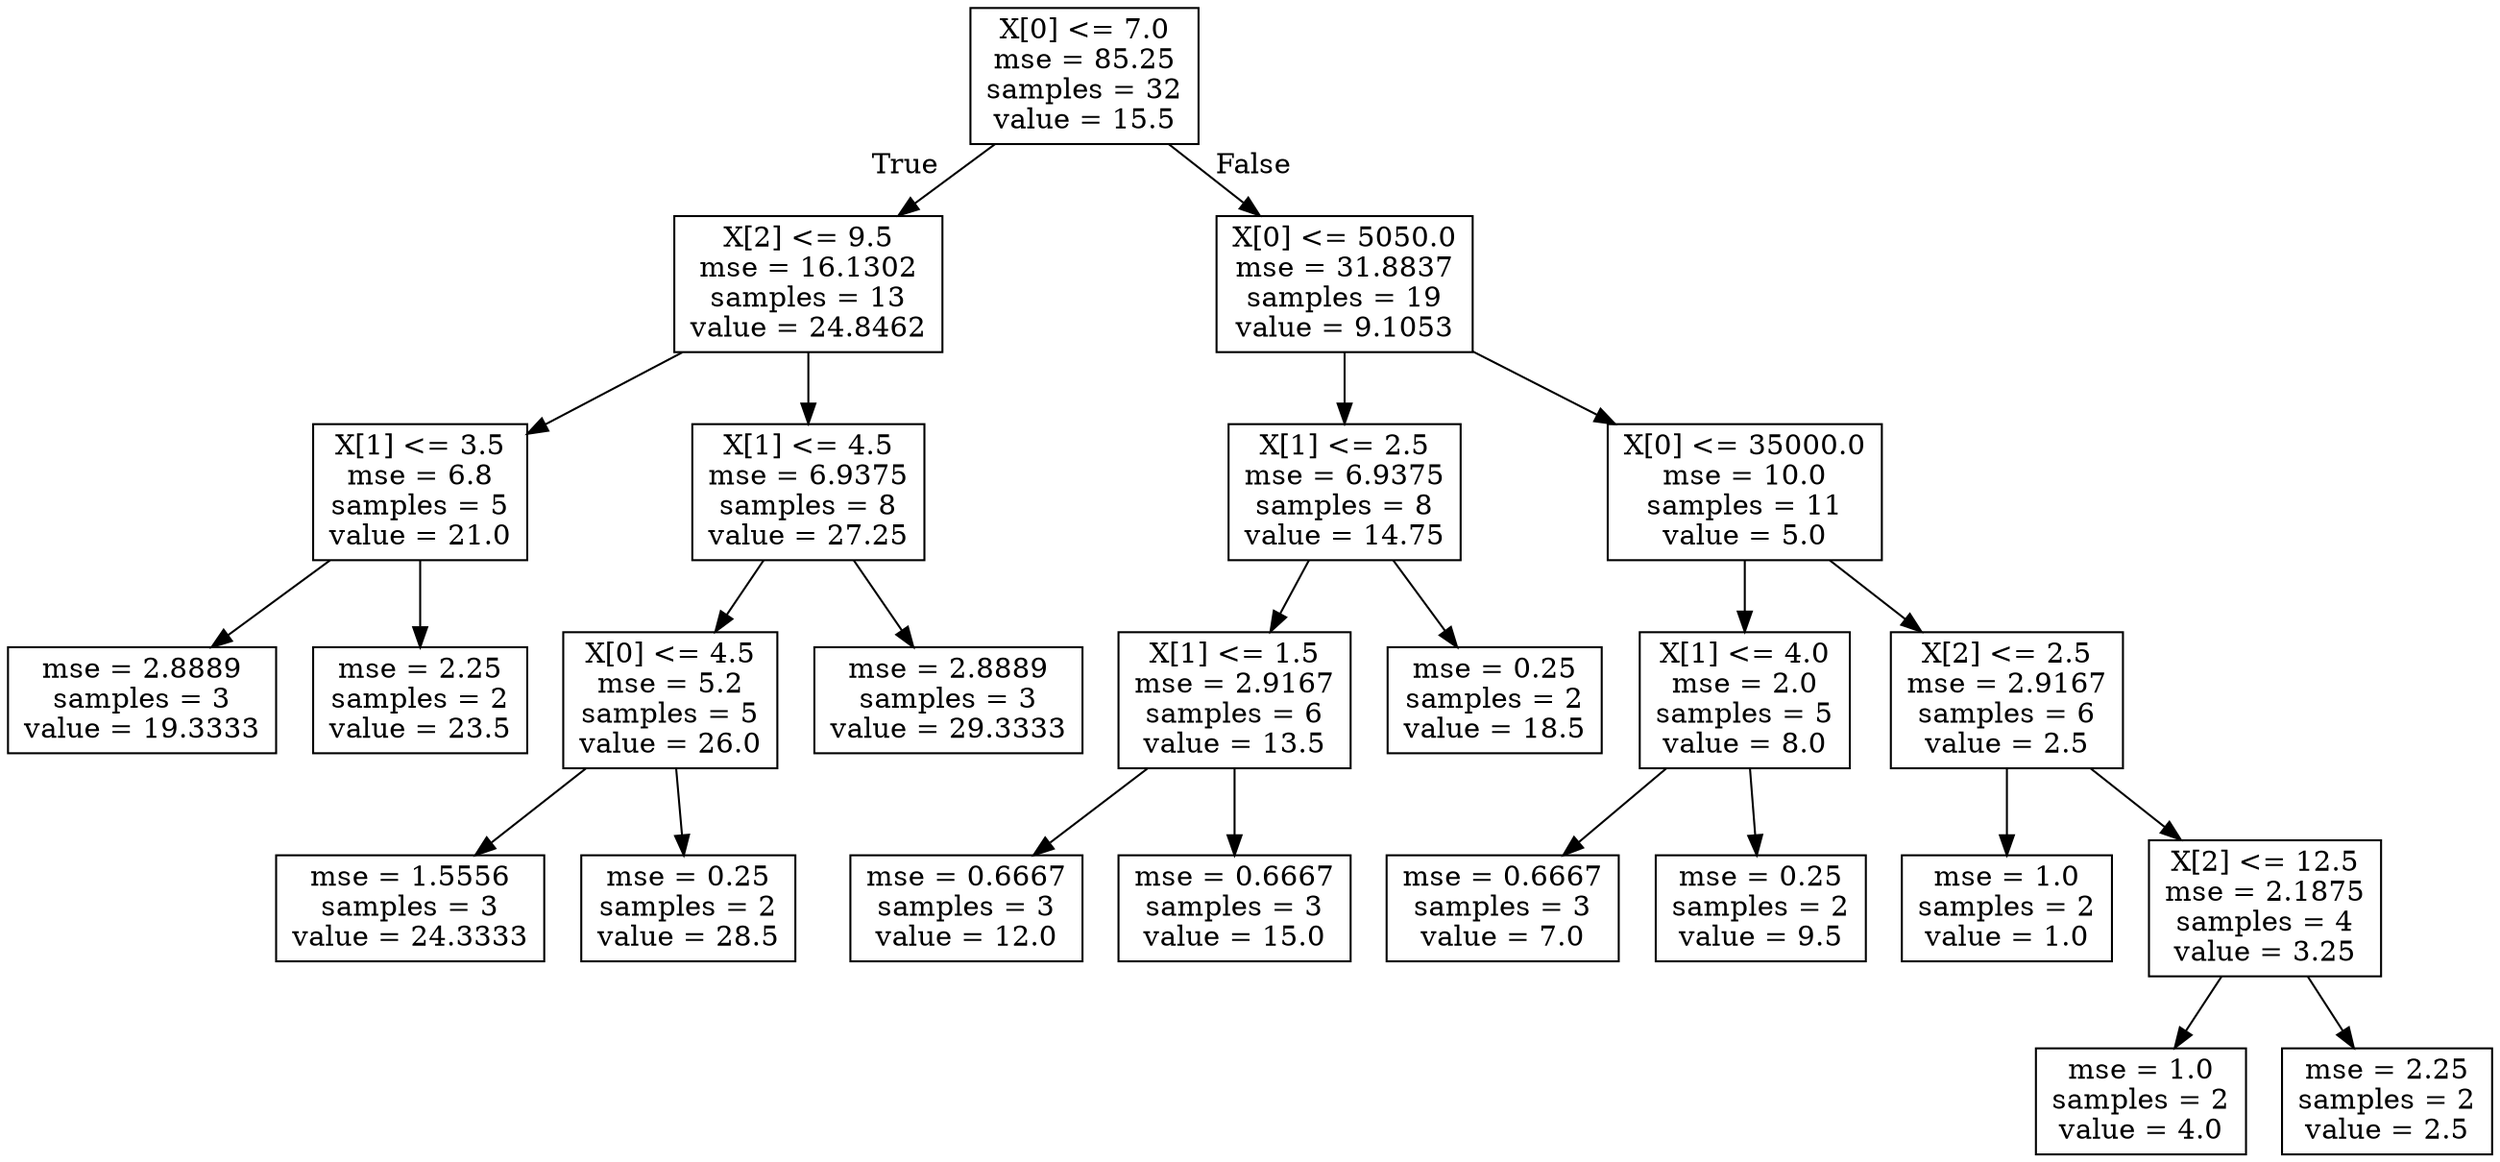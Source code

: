 digraph Tree {
node [shape=box] ;
0 [label="X[0] <= 7.0\nmse = 85.25\nsamples = 32\nvalue = 15.5"] ;
1 [label="X[2] <= 9.5\nmse = 16.1302\nsamples = 13\nvalue = 24.8462"] ;
0 -> 1 [labeldistance=2.5, labelangle=45, headlabel="True"] ;
2 [label="X[1] <= 3.5\nmse = 6.8\nsamples = 5\nvalue = 21.0"] ;
1 -> 2 ;
3 [label="mse = 2.8889\nsamples = 3\nvalue = 19.3333"] ;
2 -> 3 ;
4 [label="mse = 2.25\nsamples = 2\nvalue = 23.5"] ;
2 -> 4 ;
5 [label="X[1] <= 4.5\nmse = 6.9375\nsamples = 8\nvalue = 27.25"] ;
1 -> 5 ;
6 [label="X[0] <= 4.5\nmse = 5.2\nsamples = 5\nvalue = 26.0"] ;
5 -> 6 ;
7 [label="mse = 1.5556\nsamples = 3\nvalue = 24.3333"] ;
6 -> 7 ;
8 [label="mse = 0.25\nsamples = 2\nvalue = 28.5"] ;
6 -> 8 ;
9 [label="mse = 2.8889\nsamples = 3\nvalue = 29.3333"] ;
5 -> 9 ;
10 [label="X[0] <= 5050.0\nmse = 31.8837\nsamples = 19\nvalue = 9.1053"] ;
0 -> 10 [labeldistance=2.5, labelangle=-45, headlabel="False"] ;
11 [label="X[1] <= 2.5\nmse = 6.9375\nsamples = 8\nvalue = 14.75"] ;
10 -> 11 ;
12 [label="X[1] <= 1.5\nmse = 2.9167\nsamples = 6\nvalue = 13.5"] ;
11 -> 12 ;
13 [label="mse = 0.6667\nsamples = 3\nvalue = 12.0"] ;
12 -> 13 ;
14 [label="mse = 0.6667\nsamples = 3\nvalue = 15.0"] ;
12 -> 14 ;
15 [label="mse = 0.25\nsamples = 2\nvalue = 18.5"] ;
11 -> 15 ;
16 [label="X[0] <= 35000.0\nmse = 10.0\nsamples = 11\nvalue = 5.0"] ;
10 -> 16 ;
17 [label="X[1] <= 4.0\nmse = 2.0\nsamples = 5\nvalue = 8.0"] ;
16 -> 17 ;
18 [label="mse = 0.6667\nsamples = 3\nvalue = 7.0"] ;
17 -> 18 ;
19 [label="mse = 0.25\nsamples = 2\nvalue = 9.5"] ;
17 -> 19 ;
20 [label="X[2] <= 2.5\nmse = 2.9167\nsamples = 6\nvalue = 2.5"] ;
16 -> 20 ;
21 [label="mse = 1.0\nsamples = 2\nvalue = 1.0"] ;
20 -> 21 ;
22 [label="X[2] <= 12.5\nmse = 2.1875\nsamples = 4\nvalue = 3.25"] ;
20 -> 22 ;
23 [label="mse = 1.0\nsamples = 2\nvalue = 4.0"] ;
22 -> 23 ;
24 [label="mse = 2.25\nsamples = 2\nvalue = 2.5"] ;
22 -> 24 ;
}
